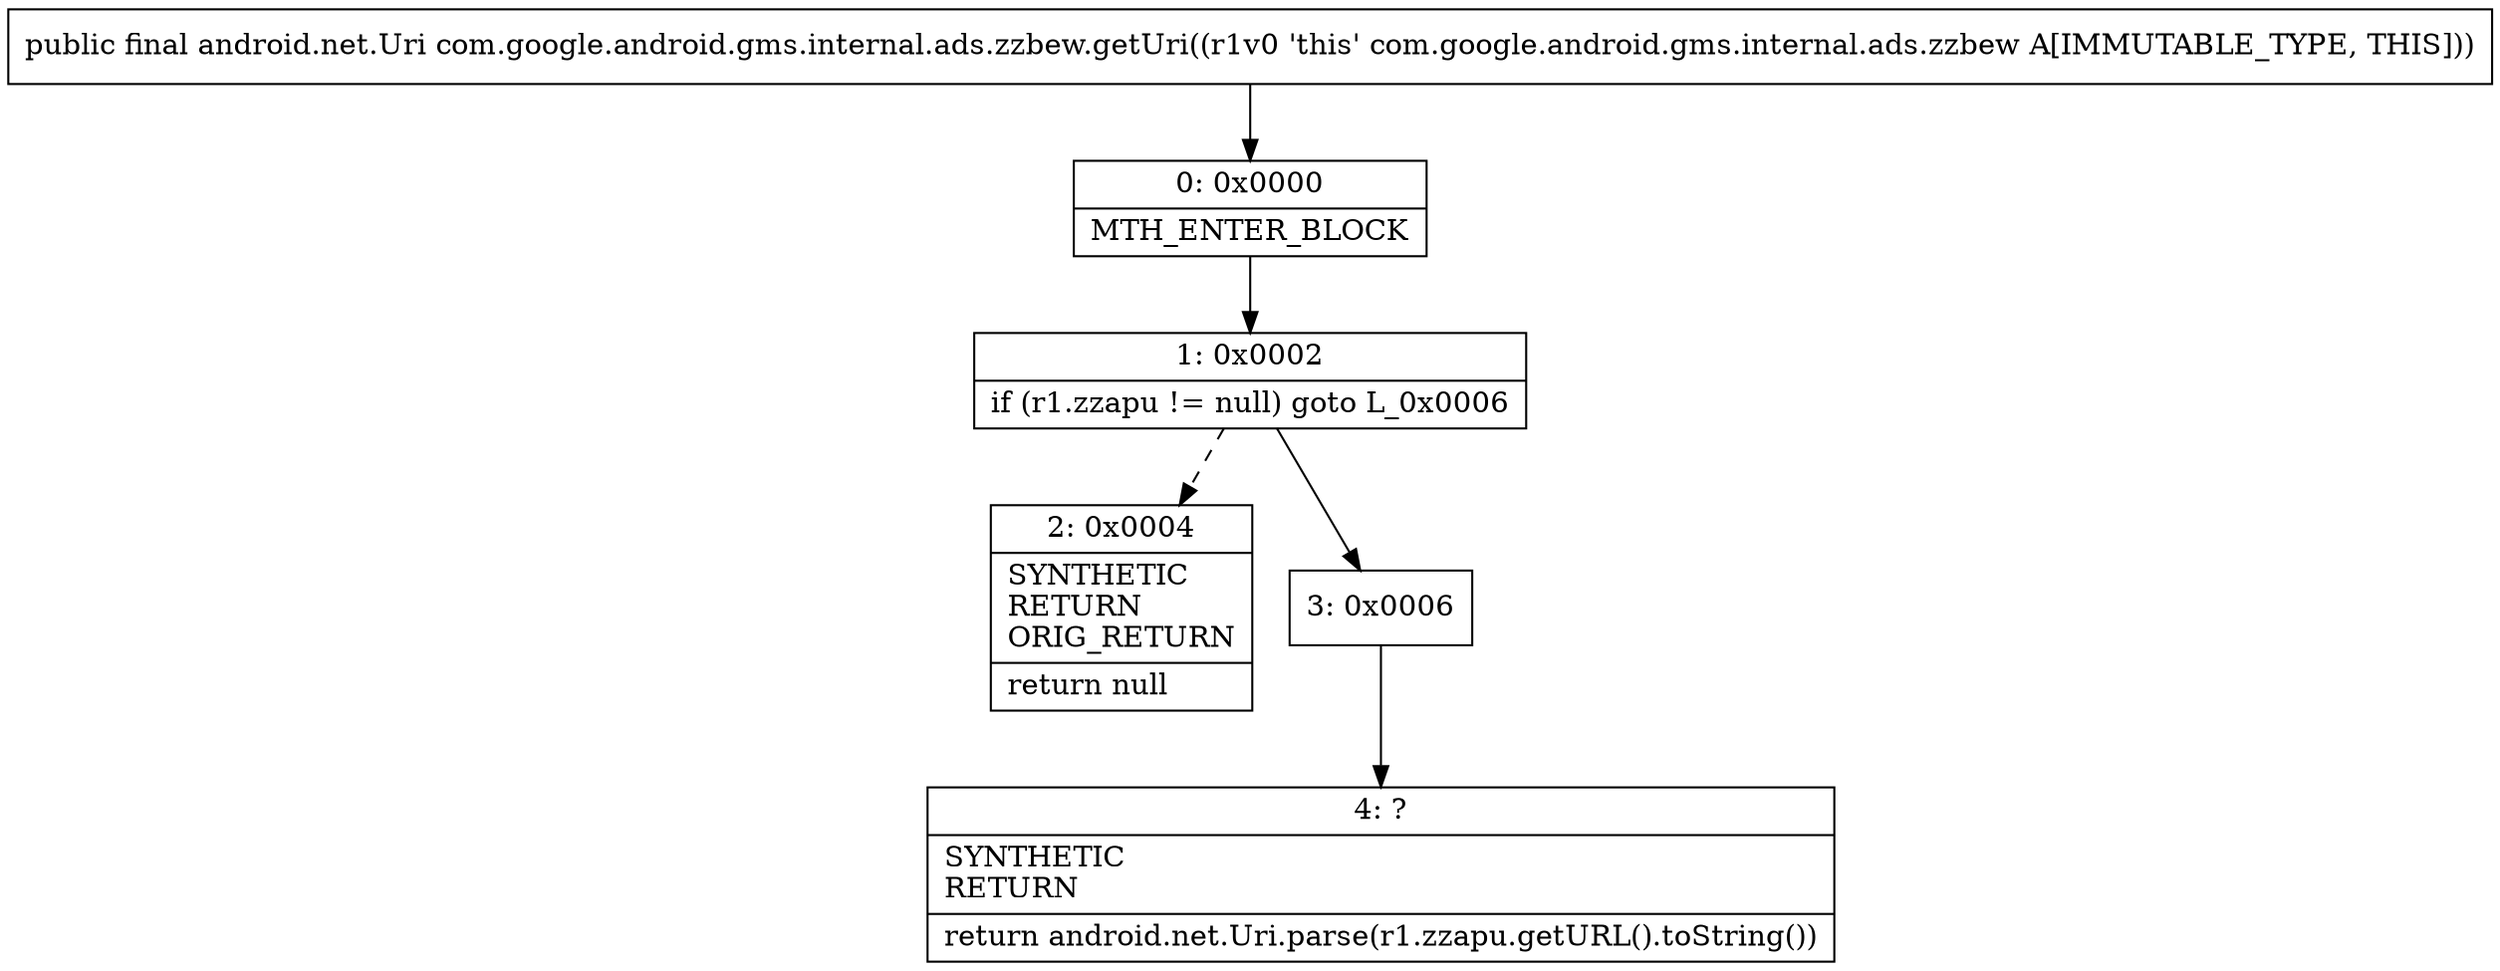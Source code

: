 digraph "CFG forcom.google.android.gms.internal.ads.zzbew.getUri()Landroid\/net\/Uri;" {
Node_0 [shape=record,label="{0\:\ 0x0000|MTH_ENTER_BLOCK\l}"];
Node_1 [shape=record,label="{1\:\ 0x0002|if (r1.zzapu != null) goto L_0x0006\l}"];
Node_2 [shape=record,label="{2\:\ 0x0004|SYNTHETIC\lRETURN\lORIG_RETURN\l|return null\l}"];
Node_3 [shape=record,label="{3\:\ 0x0006}"];
Node_4 [shape=record,label="{4\:\ ?|SYNTHETIC\lRETURN\l|return android.net.Uri.parse(r1.zzapu.getURL().toString())\l}"];
MethodNode[shape=record,label="{public final android.net.Uri com.google.android.gms.internal.ads.zzbew.getUri((r1v0 'this' com.google.android.gms.internal.ads.zzbew A[IMMUTABLE_TYPE, THIS])) }"];
MethodNode -> Node_0;
Node_0 -> Node_1;
Node_1 -> Node_2[style=dashed];
Node_1 -> Node_3;
Node_3 -> Node_4;
}

